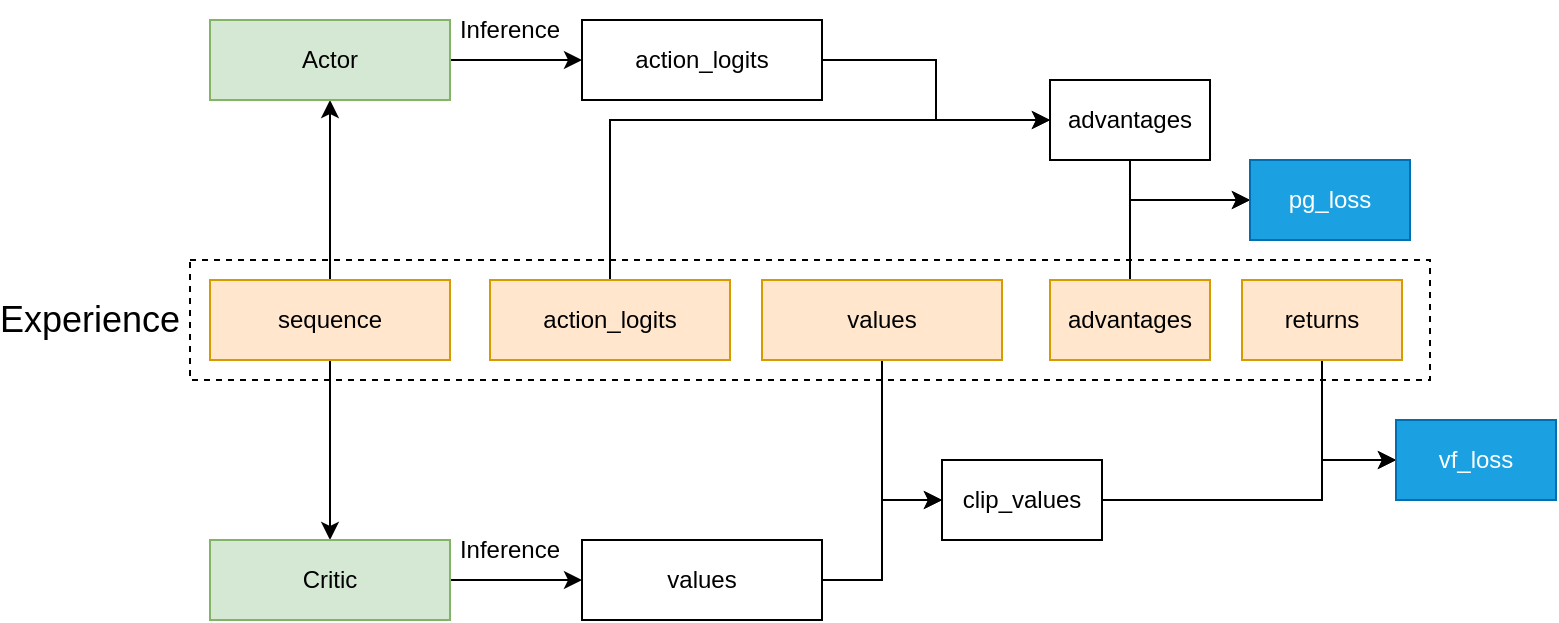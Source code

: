 <mxfile version="21.7.5" type="github">
  <diagram name="第 1 页" id="_9Z5770AyhuwPudNfxyO">
    <mxGraphModel dx="855" dy="546" grid="1" gridSize="10" guides="1" tooltips="1" connect="1" arrows="1" fold="1" page="1" pageScale="1" pageWidth="827" pageHeight="1169" math="0" shadow="0">
      <root>
        <mxCell id="0" />
        <mxCell id="1" parent="0" />
        <mxCell id="uaCzfIrwQf4_RrrX9nqL-1" value="" style="rounded=0;whiteSpace=wrap;html=1;fillColor=none;dashed=1;" vertex="1" parent="1">
          <mxGeometry x="144" y="370" width="620" height="60" as="geometry" />
        </mxCell>
        <mxCell id="uaCzfIrwQf4_RrrX9nqL-9" value="" style="edgeStyle=orthogonalEdgeStyle;rounded=0;orthogonalLoop=1;jettySize=auto;html=1;" edge="1" parent="1" source="uaCzfIrwQf4_RrrX9nqL-2" target="uaCzfIrwQf4_RrrX9nqL-8">
          <mxGeometry relative="1" as="geometry" />
        </mxCell>
        <mxCell id="uaCzfIrwQf4_RrrX9nqL-30" style="edgeStyle=orthogonalEdgeStyle;rounded=0;orthogonalLoop=1;jettySize=auto;html=1;exitX=0.5;exitY=1;exitDx=0;exitDy=0;" edge="1" parent="1" source="uaCzfIrwQf4_RrrX9nqL-2" target="uaCzfIrwQf4_RrrX9nqL-20">
          <mxGeometry relative="1" as="geometry" />
        </mxCell>
        <mxCell id="uaCzfIrwQf4_RrrX9nqL-2" value="sequence" style="rounded=0;whiteSpace=wrap;html=1;fillColor=#ffe6cc;strokeColor=#d79b00;" vertex="1" parent="1">
          <mxGeometry x="154" y="380" width="120" height="40" as="geometry" />
        </mxCell>
        <mxCell id="uaCzfIrwQf4_RrrX9nqL-15" style="edgeStyle=orthogonalEdgeStyle;rounded=0;orthogonalLoop=1;jettySize=auto;html=1;exitX=0.5;exitY=0;exitDx=0;exitDy=0;entryX=0;entryY=0.5;entryDx=0;entryDy=0;" edge="1" parent="1" source="uaCzfIrwQf4_RrrX9nqL-3" target="uaCzfIrwQf4_RrrX9nqL-12">
          <mxGeometry relative="1" as="geometry" />
        </mxCell>
        <mxCell id="uaCzfIrwQf4_RrrX9nqL-3" value="action_logits" style="rounded=0;whiteSpace=wrap;html=1;fillColor=#ffe6cc;strokeColor=#d79b00;" vertex="1" parent="1">
          <mxGeometry x="294" y="380" width="120" height="40" as="geometry" />
        </mxCell>
        <mxCell id="uaCzfIrwQf4_RrrX9nqL-27" style="edgeStyle=orthogonalEdgeStyle;rounded=0;orthogonalLoop=1;jettySize=auto;html=1;exitX=0.5;exitY=1;exitDx=0;exitDy=0;entryX=0;entryY=0.5;entryDx=0;entryDy=0;" edge="1" parent="1" source="uaCzfIrwQf4_RrrX9nqL-4" target="uaCzfIrwQf4_RrrX9nqL-24">
          <mxGeometry relative="1" as="geometry" />
        </mxCell>
        <mxCell id="uaCzfIrwQf4_RrrX9nqL-4" value="values" style="rounded=0;whiteSpace=wrap;html=1;fillColor=#ffe6cc;strokeColor=#d79b00;" vertex="1" parent="1">
          <mxGeometry x="430" y="380" width="120" height="40" as="geometry" />
        </mxCell>
        <mxCell id="uaCzfIrwQf4_RrrX9nqL-18" style="edgeStyle=orthogonalEdgeStyle;rounded=0;orthogonalLoop=1;jettySize=auto;html=1;exitX=0.5;exitY=0;exitDx=0;exitDy=0;entryX=0;entryY=0.5;entryDx=0;entryDy=0;" edge="1" parent="1" source="uaCzfIrwQf4_RrrX9nqL-5" target="uaCzfIrwQf4_RrrX9nqL-16">
          <mxGeometry relative="1" as="geometry" />
        </mxCell>
        <mxCell id="uaCzfIrwQf4_RrrX9nqL-5" value="advantages" style="rounded=0;whiteSpace=wrap;html=1;fillColor=#ffe6cc;strokeColor=#d79b00;" vertex="1" parent="1">
          <mxGeometry x="574" y="380" width="80" height="40" as="geometry" />
        </mxCell>
        <mxCell id="uaCzfIrwQf4_RrrX9nqL-29" style="edgeStyle=orthogonalEdgeStyle;rounded=0;orthogonalLoop=1;jettySize=auto;html=1;exitX=0.5;exitY=1;exitDx=0;exitDy=0;entryX=0;entryY=0.5;entryDx=0;entryDy=0;" edge="1" parent="1" source="uaCzfIrwQf4_RrrX9nqL-6" target="uaCzfIrwQf4_RrrX9nqL-25">
          <mxGeometry relative="1" as="geometry" />
        </mxCell>
        <mxCell id="uaCzfIrwQf4_RrrX9nqL-6" value="returns" style="rounded=0;whiteSpace=wrap;html=1;fillColor=#ffe6cc;strokeColor=#d79b00;" vertex="1" parent="1">
          <mxGeometry x="670" y="380" width="80" height="40" as="geometry" />
        </mxCell>
        <mxCell id="uaCzfIrwQf4_RrrX9nqL-7" value="&lt;font style=&quot;font-size: 18px;&quot;&gt;Experience&lt;/font&gt;" style="text;html=1;strokeColor=none;fillColor=none;align=center;verticalAlign=middle;whiteSpace=wrap;rounded=0;" vertex="1" parent="1">
          <mxGeometry x="64" y="385" width="60" height="30" as="geometry" />
        </mxCell>
        <mxCell id="uaCzfIrwQf4_RrrX9nqL-11" value="" style="edgeStyle=orthogonalEdgeStyle;rounded=0;orthogonalLoop=1;jettySize=auto;html=1;" edge="1" parent="1" source="uaCzfIrwQf4_RrrX9nqL-8" target="uaCzfIrwQf4_RrrX9nqL-10">
          <mxGeometry relative="1" as="geometry" />
        </mxCell>
        <mxCell id="uaCzfIrwQf4_RrrX9nqL-8" value="Actor" style="rounded=0;whiteSpace=wrap;html=1;fillColor=#d5e8d4;strokeColor=#82b366;" vertex="1" parent="1">
          <mxGeometry x="154" y="250" width="120" height="40" as="geometry" />
        </mxCell>
        <mxCell id="uaCzfIrwQf4_RrrX9nqL-13" style="edgeStyle=orthogonalEdgeStyle;rounded=0;orthogonalLoop=1;jettySize=auto;html=1;exitX=1;exitY=0.5;exitDx=0;exitDy=0;entryX=0;entryY=0.5;entryDx=0;entryDy=0;" edge="1" parent="1" source="uaCzfIrwQf4_RrrX9nqL-10" target="uaCzfIrwQf4_RrrX9nqL-12">
          <mxGeometry relative="1" as="geometry" />
        </mxCell>
        <mxCell id="uaCzfIrwQf4_RrrX9nqL-10" value="action_logits" style="rounded=0;whiteSpace=wrap;html=1;" vertex="1" parent="1">
          <mxGeometry x="340" y="250" width="120" height="40" as="geometry" />
        </mxCell>
        <mxCell id="uaCzfIrwQf4_RrrX9nqL-19" style="edgeStyle=orthogonalEdgeStyle;rounded=0;orthogonalLoop=1;jettySize=auto;html=1;exitX=0.5;exitY=1;exitDx=0;exitDy=0;entryX=0;entryY=0.5;entryDx=0;entryDy=0;" edge="1" parent="1" source="uaCzfIrwQf4_RrrX9nqL-12" target="uaCzfIrwQf4_RrrX9nqL-16">
          <mxGeometry relative="1" as="geometry" />
        </mxCell>
        <mxCell id="uaCzfIrwQf4_RrrX9nqL-12" value="advantages" style="rounded=0;whiteSpace=wrap;html=1;" vertex="1" parent="1">
          <mxGeometry x="574" y="280" width="80" height="40" as="geometry" />
        </mxCell>
        <mxCell id="uaCzfIrwQf4_RrrX9nqL-16" value="pg_loss" style="rounded=0;whiteSpace=wrap;html=1;fillColor=#1ba1e2;fontColor=#ffffff;strokeColor=#006EAF;" vertex="1" parent="1">
          <mxGeometry x="674" y="320" width="80" height="40" as="geometry" />
        </mxCell>
        <mxCell id="uaCzfIrwQf4_RrrX9nqL-22" value="" style="edgeStyle=orthogonalEdgeStyle;rounded=0;orthogonalLoop=1;jettySize=auto;html=1;" edge="1" parent="1" source="uaCzfIrwQf4_RrrX9nqL-20" target="uaCzfIrwQf4_RrrX9nqL-21">
          <mxGeometry relative="1" as="geometry" />
        </mxCell>
        <mxCell id="uaCzfIrwQf4_RrrX9nqL-20" value="Critic" style="rounded=0;whiteSpace=wrap;html=1;fillColor=#d5e8d4;strokeColor=#82b366;" vertex="1" parent="1">
          <mxGeometry x="154" y="510" width="120" height="40" as="geometry" />
        </mxCell>
        <mxCell id="uaCzfIrwQf4_RrrX9nqL-26" style="edgeStyle=orthogonalEdgeStyle;rounded=0;orthogonalLoop=1;jettySize=auto;html=1;exitX=1;exitY=0.5;exitDx=0;exitDy=0;entryX=0;entryY=0.5;entryDx=0;entryDy=0;" edge="1" parent="1" source="uaCzfIrwQf4_RrrX9nqL-21" target="uaCzfIrwQf4_RrrX9nqL-24">
          <mxGeometry relative="1" as="geometry">
            <Array as="points">
              <mxPoint x="490" y="530" />
              <mxPoint x="490" y="490" />
            </Array>
          </mxGeometry>
        </mxCell>
        <mxCell id="uaCzfIrwQf4_RrrX9nqL-21" value="values" style="rounded=0;whiteSpace=wrap;html=1;" vertex="1" parent="1">
          <mxGeometry x="340" y="510" width="120" height="40" as="geometry" />
        </mxCell>
        <mxCell id="uaCzfIrwQf4_RrrX9nqL-28" style="edgeStyle=orthogonalEdgeStyle;rounded=0;orthogonalLoop=1;jettySize=auto;html=1;exitX=1;exitY=0.5;exitDx=0;exitDy=0;entryX=0;entryY=0.5;entryDx=0;entryDy=0;" edge="1" parent="1" source="uaCzfIrwQf4_RrrX9nqL-24" target="uaCzfIrwQf4_RrrX9nqL-25">
          <mxGeometry relative="1" as="geometry">
            <Array as="points">
              <mxPoint x="710" y="490" />
              <mxPoint x="710" y="470" />
            </Array>
          </mxGeometry>
        </mxCell>
        <mxCell id="uaCzfIrwQf4_RrrX9nqL-24" value="clip_values" style="rounded=0;whiteSpace=wrap;html=1;" vertex="1" parent="1">
          <mxGeometry x="520" y="470" width="80" height="40" as="geometry" />
        </mxCell>
        <mxCell id="uaCzfIrwQf4_RrrX9nqL-25" value="vf_loss" style="rounded=0;whiteSpace=wrap;html=1;fillColor=#1ba1e2;fontColor=#ffffff;strokeColor=#006EAF;" vertex="1" parent="1">
          <mxGeometry x="747" y="450" width="80" height="40" as="geometry" />
        </mxCell>
        <mxCell id="uaCzfIrwQf4_RrrX9nqL-31" value="Inference" style="text;html=1;strokeColor=none;fillColor=none;align=center;verticalAlign=middle;whiteSpace=wrap;rounded=0;" vertex="1" parent="1">
          <mxGeometry x="274" y="240" width="60" height="30" as="geometry" />
        </mxCell>
        <mxCell id="uaCzfIrwQf4_RrrX9nqL-32" value="Inference" style="text;html=1;strokeColor=none;fillColor=none;align=center;verticalAlign=middle;whiteSpace=wrap;rounded=0;" vertex="1" parent="1">
          <mxGeometry x="274" y="500" width="60" height="30" as="geometry" />
        </mxCell>
      </root>
    </mxGraphModel>
  </diagram>
</mxfile>
